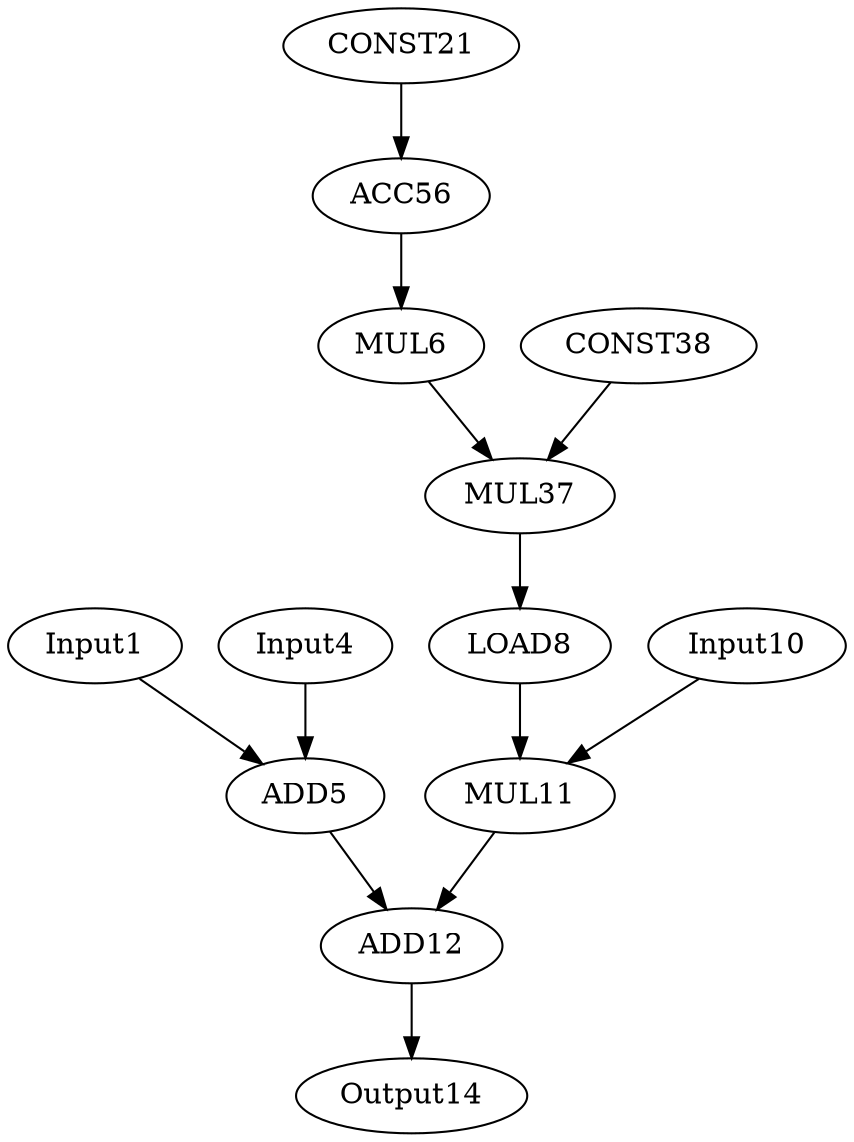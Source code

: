 Digraph G {
Input1[opcode=input, ref_name="A", size=76, offset="24, 0", pattern="0, 6, 0, 16, 24, 4"];
Input4[opcode=input, ref_name="B", size=124, offset="0, 60", pattern="12, 6, -64, 16, 0, 4"];
ADD5[opcode=add];
MUL6[opcode=mul];
LOAD8[opcode=load, ref_name="C", size=1024, offset="0, 0", cycles=384];
Input10[opcode=input, ref_name="E", size=1024, offset="0, 960", pattern="12, 6, -124, 16, 900, 4"];
MUL11[opcode=mul];
ADD12[opcode=add];
Output14[opcode=output, ref_name="D", size=7168, offset="2048, 960", pattern="12, 6, -124, 16, 2948, 4"];
CONST21[opcode=const, value=3];
MUL37[opcode=MUL];
CONST38[opcode=const, value=4];
ACC56[opcode=acc, acc_params="0, 4, 1, 1", acc_first=0];
Input1->ADD5[operand=1];
Input4->ADD5[operand=0];
ADD5->ADD12[operand=0];
LOAD8->MUL11[operand=1];
Input10->MUL11[operand=0];
MUL11->ADD12[operand=1];
ADD12->Output14[operand=0];
MUL6->MUL37[operand=0];
CONST38->MUL37[operand=1];
ACC56->MUL6[operand=1];
MUL37->LOAD8[operand=0];
CONST21->ACC56[operand=0];
}
